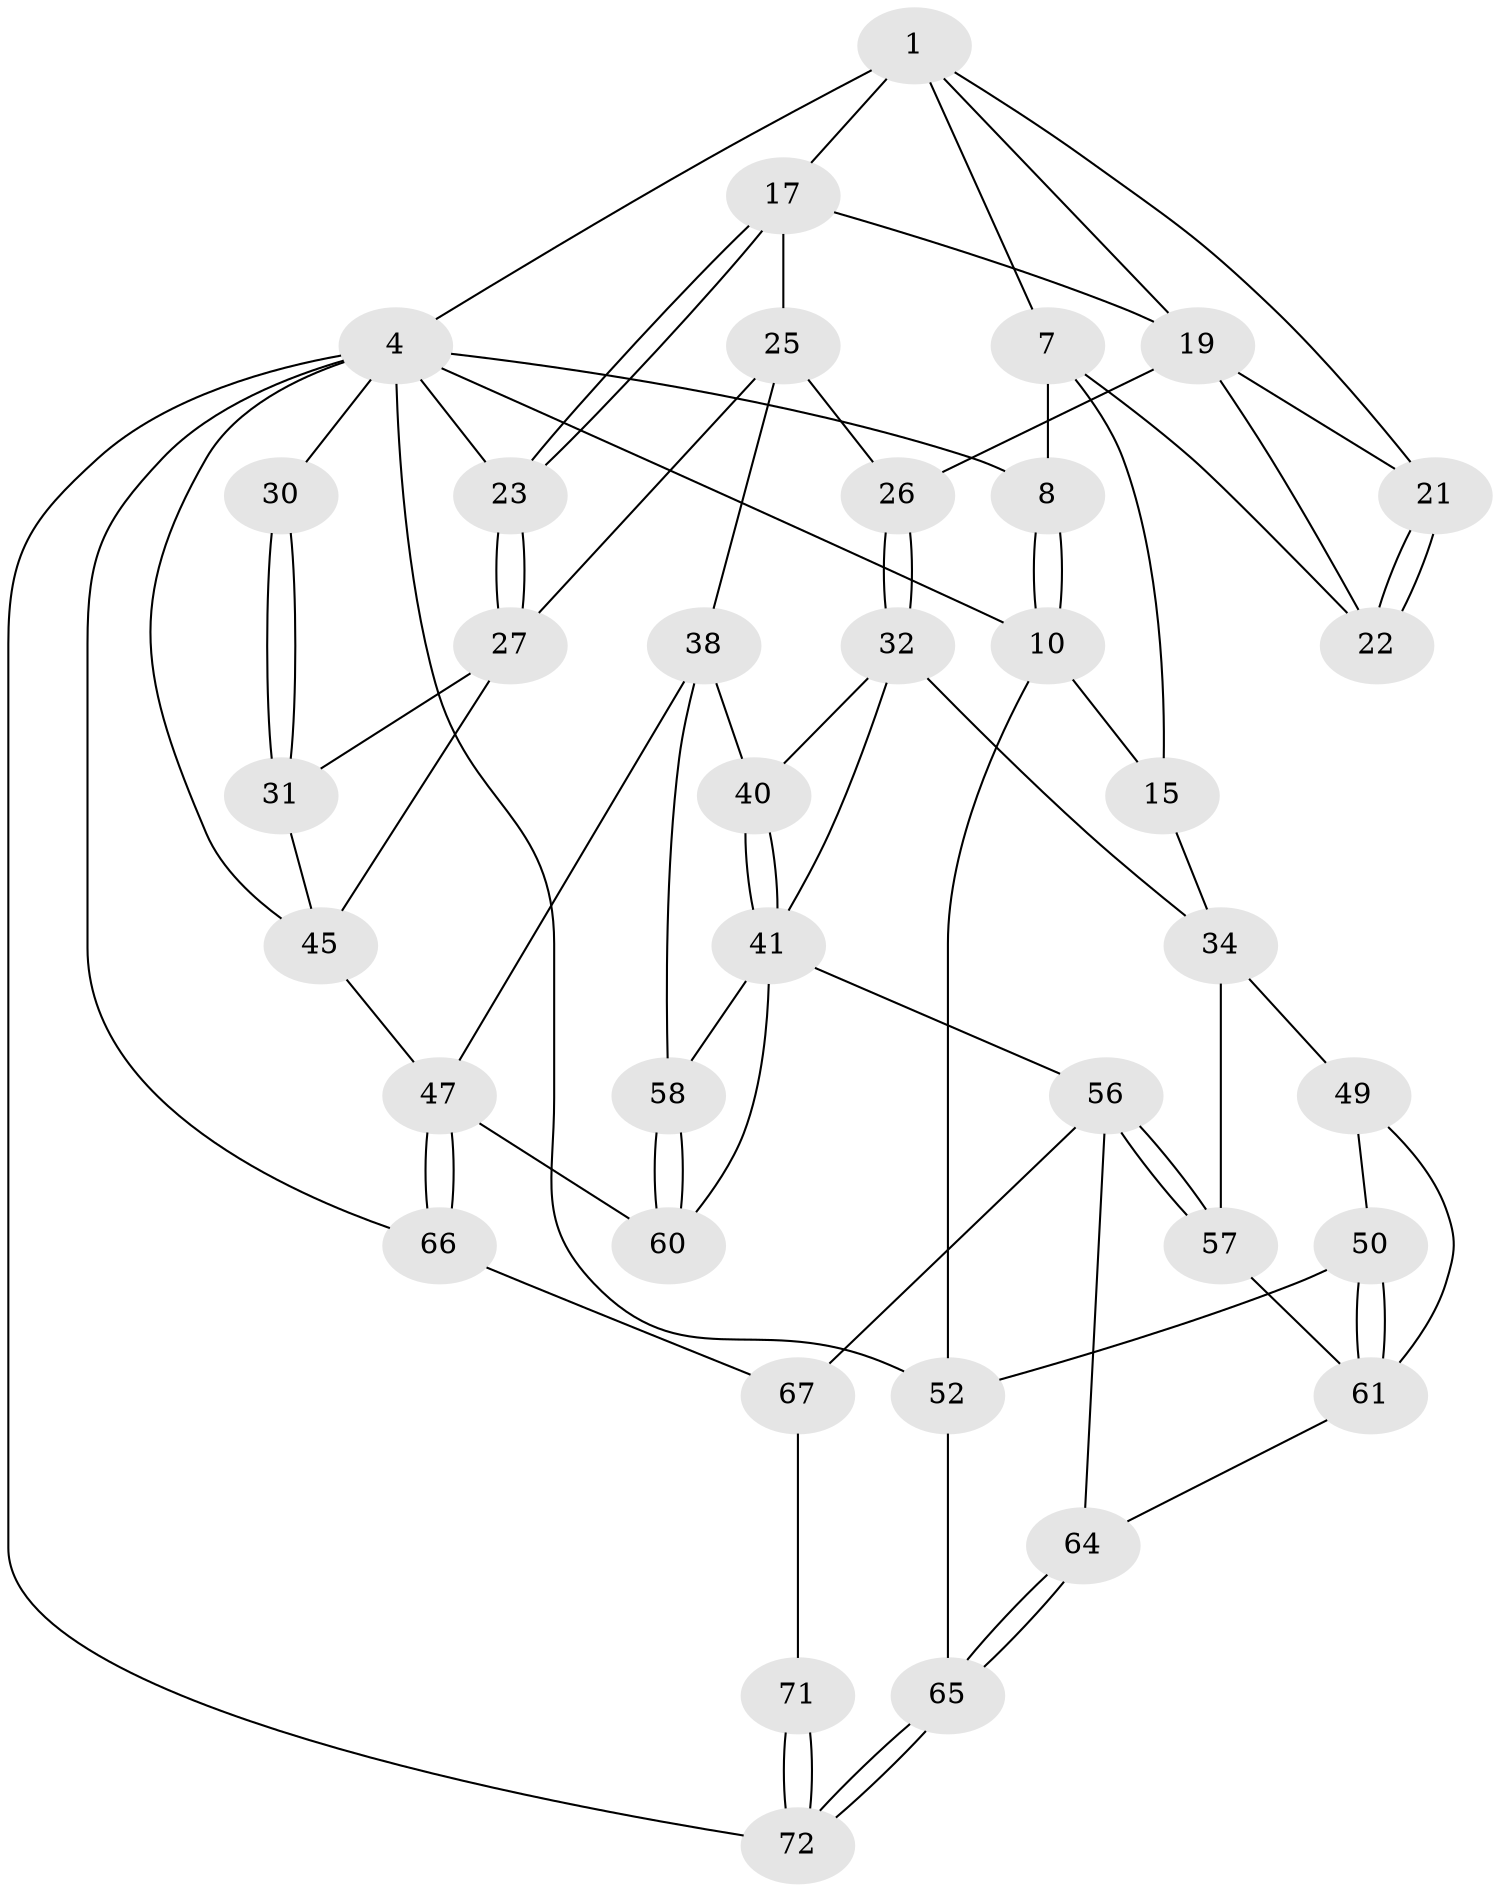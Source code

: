 // original degree distribution, {3: 0.02702702702702703, 6: 0.24324324324324326, 4: 0.2702702702702703, 5: 0.4594594594594595}
// Generated by graph-tools (version 1.1) at 2025/16/03/09/25 04:16:44]
// undirected, 37 vertices, 81 edges
graph export_dot {
graph [start="1"]
  node [color=gray90,style=filled];
  1 [pos="+0.36367398758080727+0",super="+2+6"];
  4 [pos="+0.5783836008480099+0",super="+5+9"];
  7 [pos="+0.1433959535802842+0",super="+14"];
  8 [pos="+0.07722636532132009+0"];
  10 [pos="+0+0",super="+16"];
  15 [pos="+0.17794884251255688+0.3079856031730344"];
  17 [pos="+0.6555889457051957+0.16998125153487098",super="+18"];
  19 [pos="+0.5471510731998078+0.17478385421143774",super="+20+24"];
  21 [pos="+0.34921623330714097+0.15342742335909992"];
  22 [pos="+0.30271146199274807+0.2180502007849927"];
  23 [pos="+0.8274921842371281+0.19485056260143155"];
  25 [pos="+0.6211056294590581+0.3469229567157048",super="+29"];
  26 [pos="+0.5018450369358561+0.3353531228720527"];
  27 [pos="+0.8293672787281231+0.26080398354569323",super="+28"];
  30 [pos="+1+0.36137860474561545"];
  31 [pos="+0.9098610289867506+0.35737175158756357",super="+36"];
  32 [pos="+0.42556053282148276+0.415008767042459",super="+33"];
  34 [pos="+0.2125950431683481+0.3429596529358938",super="+35+53"];
  38 [pos="+0.6320658707433722+0.4698418284809905",super="+39"];
  40 [pos="+0.4417169658962214+0.4283979583979709"];
  41 [pos="+0.46249984949534717+0.5307955703181124",super="+42"];
  45 [pos="+0.9639130294837933+0.6630397329141922",super="+46"];
  47 [pos="+0.7409855407784534+0.7546209314518242",super="+48"];
  49 [pos="+0.10663551630194179+0.4952060689872873",super="+54"];
  50 [pos="+0.06803672348905018+0.5495891293075822",super="+51"];
  52 [pos="+0+0.6368338970379708",super="+59"];
  56 [pos="+0.33321507824697516+0.7176001172154067",super="+69"];
  57 [pos="+0.3086584767744252+0.7029832041243261"];
  58 [pos="+0.5000785277026408+0.546922884248933"];
  60 [pos="+0.49954724712723386+0.6157123348656658"];
  61 [pos="+0.2239374614511714+0.6685475001124881",super="+62"];
  64 [pos="+0+1"];
  65 [pos="+0+1"];
  66 [pos="+0.7049614369618291+0.8337943868485216"];
  67 [pos="+0.46349732595725207+0.8315779517218121",super="+68"];
  71 [pos="+0.3120601049720582+0.9240906312906769",super="+73"];
  72 [pos="+0.16087366625268745+1",super="+74"];
  1 -- 17;
  1 -- 4 [weight=2];
  1 -- 21;
  1 -- 7;
  1 -- 19;
  4 -- 8;
  4 -- 66;
  4 -- 10;
  4 -- 45;
  4 -- 23;
  4 -- 30 [weight=2];
  4 -- 72;
  4 -- 52;
  7 -- 8;
  7 -- 15;
  7 -- 22;
  8 -- 10;
  8 -- 10;
  10 -- 52 [weight=2];
  10 -- 15;
  15 -- 34;
  17 -- 23;
  17 -- 23;
  17 -- 19;
  17 -- 25;
  19 -- 21;
  19 -- 26;
  19 -- 22;
  21 -- 22;
  21 -- 22;
  23 -- 27;
  23 -- 27;
  25 -- 26;
  25 -- 27;
  25 -- 38;
  26 -- 32;
  26 -- 32;
  27 -- 31 [weight=2];
  27 -- 45;
  30 -- 31;
  30 -- 31;
  31 -- 45;
  32 -- 40;
  32 -- 34;
  32 -- 41;
  34 -- 49 [weight=2];
  34 -- 57;
  38 -- 47;
  38 -- 40;
  38 -- 58;
  40 -- 41;
  40 -- 41;
  41 -- 58;
  41 -- 56;
  41 -- 60;
  45 -- 47;
  47 -- 66;
  47 -- 66;
  47 -- 60;
  49 -- 50;
  49 -- 61;
  50 -- 61 [weight=2];
  50 -- 61;
  50 -- 52;
  52 -- 65;
  56 -- 57;
  56 -- 57;
  56 -- 67;
  56 -- 64;
  57 -- 61;
  58 -- 60;
  58 -- 60;
  61 -- 64;
  64 -- 65;
  64 -- 65;
  65 -- 72;
  65 -- 72;
  66 -- 67;
  67 -- 71 [weight=2];
  71 -- 72 [weight=2];
  71 -- 72;
}
